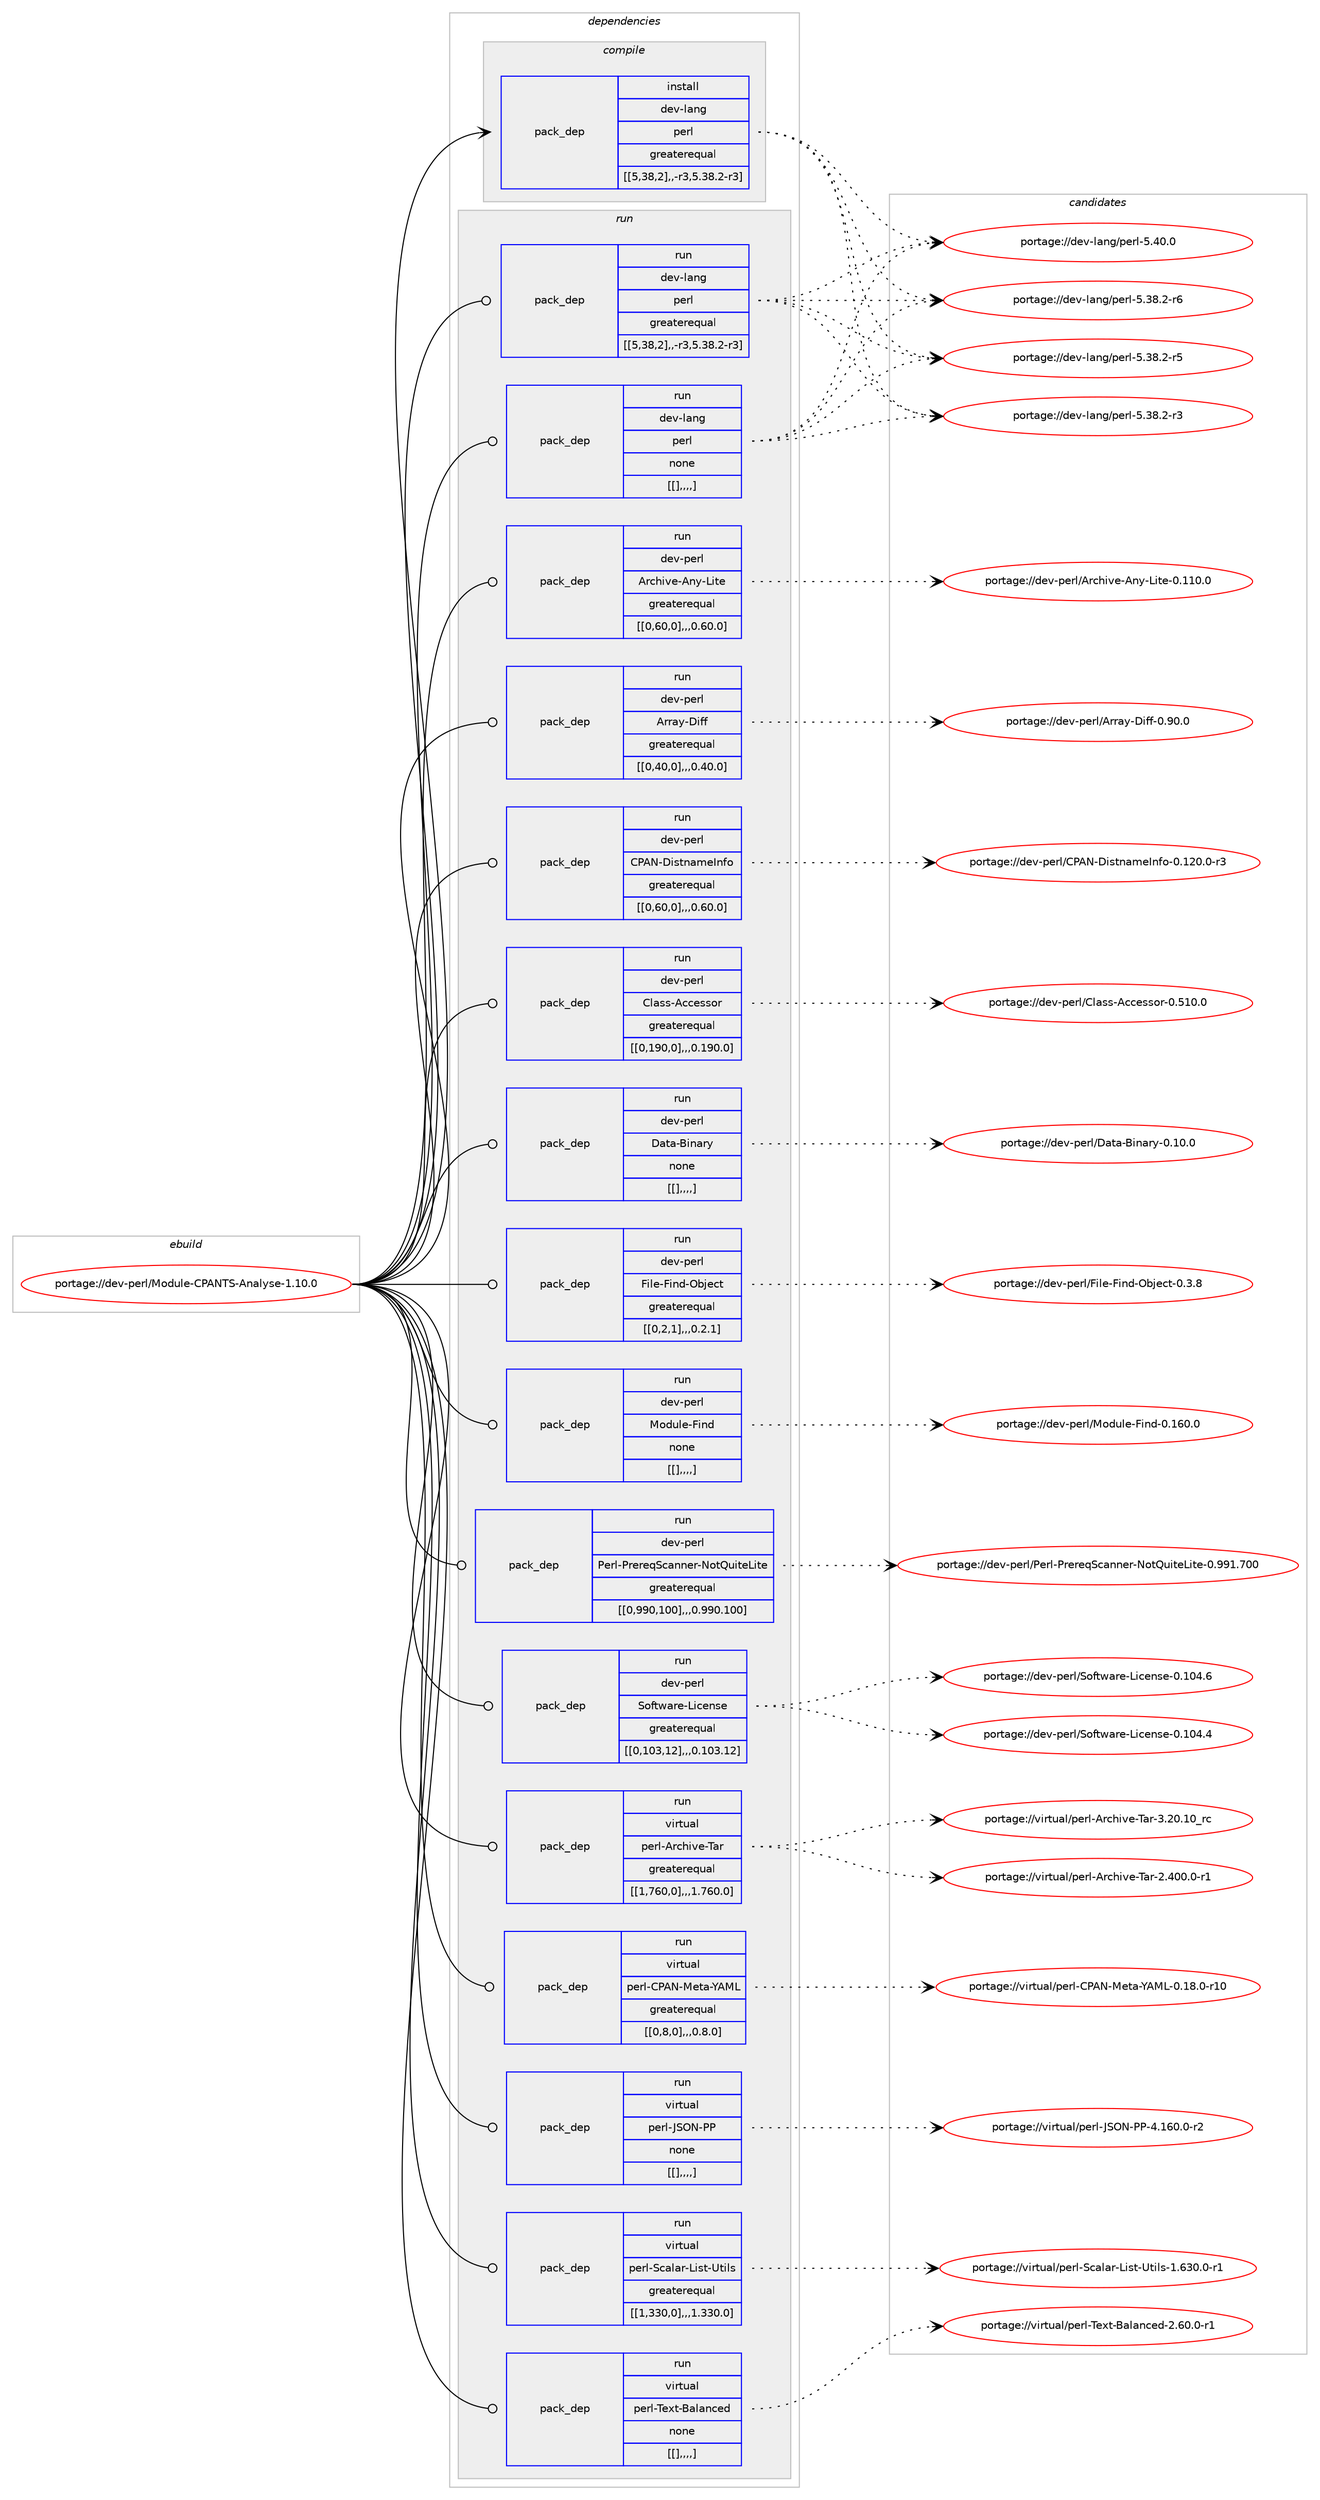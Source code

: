 digraph prolog {

# *************
# Graph options
# *************

newrank=true;
concentrate=true;
compound=true;
graph [rankdir=LR,fontname=Helvetica,fontsize=10,ranksep=1.5];#, ranksep=2.5, nodesep=0.2];
edge  [arrowhead=vee];
node  [fontname=Helvetica,fontsize=10];

# **********
# The ebuild
# **********

subgraph cluster_leftcol {
color=gray;
label=<<i>ebuild</i>>;
id [label="portage://dev-perl/Module-CPANTS-Analyse-1.10.0", color=red, width=4, href="../dev-perl/Module-CPANTS-Analyse-1.10.0.svg"];
}

# ****************
# The dependencies
# ****************

subgraph cluster_midcol {
color=gray;
label=<<i>dependencies</i>>;
subgraph cluster_compile {
fillcolor="#eeeeee";
style=filled;
label=<<i>compile</i>>;
subgraph pack102532 {
dependency134193 [label=<<TABLE BORDER="0" CELLBORDER="1" CELLSPACING="0" CELLPADDING="4" WIDTH="220"><TR><TD ROWSPAN="6" CELLPADDING="30">pack_dep</TD></TR><TR><TD WIDTH="110">install</TD></TR><TR><TD>dev-lang</TD></TR><TR><TD>perl</TD></TR><TR><TD>greaterequal</TD></TR><TR><TD>[[5,38,2],,-r3,5.38.2-r3]</TD></TR></TABLE>>, shape=none, color=blue];
}
id:e -> dependency134193:w [weight=20,style="solid",arrowhead="vee"];
}
subgraph cluster_compileandrun {
fillcolor="#eeeeee";
style=filled;
label=<<i>compile and run</i>>;
}
subgraph cluster_run {
fillcolor="#eeeeee";
style=filled;
label=<<i>run</i>>;
subgraph pack102533 {
dependency134194 [label=<<TABLE BORDER="0" CELLBORDER="1" CELLSPACING="0" CELLPADDING="4" WIDTH="220"><TR><TD ROWSPAN="6" CELLPADDING="30">pack_dep</TD></TR><TR><TD WIDTH="110">run</TD></TR><TR><TD>dev-lang</TD></TR><TR><TD>perl</TD></TR><TR><TD>greaterequal</TD></TR><TR><TD>[[5,38,2],,-r3,5.38.2-r3]</TD></TR></TABLE>>, shape=none, color=blue];
}
id:e -> dependency134194:w [weight=20,style="solid",arrowhead="odot"];
subgraph pack102534 {
dependency134195 [label=<<TABLE BORDER="0" CELLBORDER="1" CELLSPACING="0" CELLPADDING="4" WIDTH="220"><TR><TD ROWSPAN="6" CELLPADDING="30">pack_dep</TD></TR><TR><TD WIDTH="110">run</TD></TR><TR><TD>dev-lang</TD></TR><TR><TD>perl</TD></TR><TR><TD>none</TD></TR><TR><TD>[[],,,,]</TD></TR></TABLE>>, shape=none, color=blue];
}
id:e -> dependency134195:w [weight=20,style="solid",arrowhead="odot"];
subgraph pack102535 {
dependency134196 [label=<<TABLE BORDER="0" CELLBORDER="1" CELLSPACING="0" CELLPADDING="4" WIDTH="220"><TR><TD ROWSPAN="6" CELLPADDING="30">pack_dep</TD></TR><TR><TD WIDTH="110">run</TD></TR><TR><TD>dev-perl</TD></TR><TR><TD>Archive-Any-Lite</TD></TR><TR><TD>greaterequal</TD></TR><TR><TD>[[0,60,0],,,0.60.0]</TD></TR></TABLE>>, shape=none, color=blue];
}
id:e -> dependency134196:w [weight=20,style="solid",arrowhead="odot"];
subgraph pack102536 {
dependency134197 [label=<<TABLE BORDER="0" CELLBORDER="1" CELLSPACING="0" CELLPADDING="4" WIDTH="220"><TR><TD ROWSPAN="6" CELLPADDING="30">pack_dep</TD></TR><TR><TD WIDTH="110">run</TD></TR><TR><TD>dev-perl</TD></TR><TR><TD>Array-Diff</TD></TR><TR><TD>greaterequal</TD></TR><TR><TD>[[0,40,0],,,0.40.0]</TD></TR></TABLE>>, shape=none, color=blue];
}
id:e -> dependency134197:w [weight=20,style="solid",arrowhead="odot"];
subgraph pack102537 {
dependency134198 [label=<<TABLE BORDER="0" CELLBORDER="1" CELLSPACING="0" CELLPADDING="4" WIDTH="220"><TR><TD ROWSPAN="6" CELLPADDING="30">pack_dep</TD></TR><TR><TD WIDTH="110">run</TD></TR><TR><TD>dev-perl</TD></TR><TR><TD>CPAN-DistnameInfo</TD></TR><TR><TD>greaterequal</TD></TR><TR><TD>[[0,60,0],,,0.60.0]</TD></TR></TABLE>>, shape=none, color=blue];
}
id:e -> dependency134198:w [weight=20,style="solid",arrowhead="odot"];
subgraph pack102538 {
dependency134199 [label=<<TABLE BORDER="0" CELLBORDER="1" CELLSPACING="0" CELLPADDING="4" WIDTH="220"><TR><TD ROWSPAN="6" CELLPADDING="30">pack_dep</TD></TR><TR><TD WIDTH="110">run</TD></TR><TR><TD>dev-perl</TD></TR><TR><TD>Class-Accessor</TD></TR><TR><TD>greaterequal</TD></TR><TR><TD>[[0,190,0],,,0.190.0]</TD></TR></TABLE>>, shape=none, color=blue];
}
id:e -> dependency134199:w [weight=20,style="solid",arrowhead="odot"];
subgraph pack102539 {
dependency134200 [label=<<TABLE BORDER="0" CELLBORDER="1" CELLSPACING="0" CELLPADDING="4" WIDTH="220"><TR><TD ROWSPAN="6" CELLPADDING="30">pack_dep</TD></TR><TR><TD WIDTH="110">run</TD></TR><TR><TD>dev-perl</TD></TR><TR><TD>Data-Binary</TD></TR><TR><TD>none</TD></TR><TR><TD>[[],,,,]</TD></TR></TABLE>>, shape=none, color=blue];
}
id:e -> dependency134200:w [weight=20,style="solid",arrowhead="odot"];
subgraph pack102540 {
dependency134201 [label=<<TABLE BORDER="0" CELLBORDER="1" CELLSPACING="0" CELLPADDING="4" WIDTH="220"><TR><TD ROWSPAN="6" CELLPADDING="30">pack_dep</TD></TR><TR><TD WIDTH="110">run</TD></TR><TR><TD>dev-perl</TD></TR><TR><TD>File-Find-Object</TD></TR><TR><TD>greaterequal</TD></TR><TR><TD>[[0,2,1],,,0.2.1]</TD></TR></TABLE>>, shape=none, color=blue];
}
id:e -> dependency134201:w [weight=20,style="solid",arrowhead="odot"];
subgraph pack102541 {
dependency134202 [label=<<TABLE BORDER="0" CELLBORDER="1" CELLSPACING="0" CELLPADDING="4" WIDTH="220"><TR><TD ROWSPAN="6" CELLPADDING="30">pack_dep</TD></TR><TR><TD WIDTH="110">run</TD></TR><TR><TD>dev-perl</TD></TR><TR><TD>Module-Find</TD></TR><TR><TD>none</TD></TR><TR><TD>[[],,,,]</TD></TR></TABLE>>, shape=none, color=blue];
}
id:e -> dependency134202:w [weight=20,style="solid",arrowhead="odot"];
subgraph pack102542 {
dependency134203 [label=<<TABLE BORDER="0" CELLBORDER="1" CELLSPACING="0" CELLPADDING="4" WIDTH="220"><TR><TD ROWSPAN="6" CELLPADDING="30">pack_dep</TD></TR><TR><TD WIDTH="110">run</TD></TR><TR><TD>dev-perl</TD></TR><TR><TD>Perl-PrereqScanner-NotQuiteLite</TD></TR><TR><TD>greaterequal</TD></TR><TR><TD>[[0,990,100],,,0.990.100]</TD></TR></TABLE>>, shape=none, color=blue];
}
id:e -> dependency134203:w [weight=20,style="solid",arrowhead="odot"];
subgraph pack102543 {
dependency134204 [label=<<TABLE BORDER="0" CELLBORDER="1" CELLSPACING="0" CELLPADDING="4" WIDTH="220"><TR><TD ROWSPAN="6" CELLPADDING="30">pack_dep</TD></TR><TR><TD WIDTH="110">run</TD></TR><TR><TD>dev-perl</TD></TR><TR><TD>Software-License</TD></TR><TR><TD>greaterequal</TD></TR><TR><TD>[[0,103,12],,,0.103.12]</TD></TR></TABLE>>, shape=none, color=blue];
}
id:e -> dependency134204:w [weight=20,style="solid",arrowhead="odot"];
subgraph pack102544 {
dependency134205 [label=<<TABLE BORDER="0" CELLBORDER="1" CELLSPACING="0" CELLPADDING="4" WIDTH="220"><TR><TD ROWSPAN="6" CELLPADDING="30">pack_dep</TD></TR><TR><TD WIDTH="110">run</TD></TR><TR><TD>virtual</TD></TR><TR><TD>perl-Archive-Tar</TD></TR><TR><TD>greaterequal</TD></TR><TR><TD>[[1,760,0],,,1.760.0]</TD></TR></TABLE>>, shape=none, color=blue];
}
id:e -> dependency134205:w [weight=20,style="solid",arrowhead="odot"];
subgraph pack102545 {
dependency134206 [label=<<TABLE BORDER="0" CELLBORDER="1" CELLSPACING="0" CELLPADDING="4" WIDTH="220"><TR><TD ROWSPAN="6" CELLPADDING="30">pack_dep</TD></TR><TR><TD WIDTH="110">run</TD></TR><TR><TD>virtual</TD></TR><TR><TD>perl-CPAN-Meta-YAML</TD></TR><TR><TD>greaterequal</TD></TR><TR><TD>[[0,8,0],,,0.8.0]</TD></TR></TABLE>>, shape=none, color=blue];
}
id:e -> dependency134206:w [weight=20,style="solid",arrowhead="odot"];
subgraph pack102546 {
dependency134207 [label=<<TABLE BORDER="0" CELLBORDER="1" CELLSPACING="0" CELLPADDING="4" WIDTH="220"><TR><TD ROWSPAN="6" CELLPADDING="30">pack_dep</TD></TR><TR><TD WIDTH="110">run</TD></TR><TR><TD>virtual</TD></TR><TR><TD>perl-JSON-PP</TD></TR><TR><TD>none</TD></TR><TR><TD>[[],,,,]</TD></TR></TABLE>>, shape=none, color=blue];
}
id:e -> dependency134207:w [weight=20,style="solid",arrowhead="odot"];
subgraph pack102547 {
dependency134208 [label=<<TABLE BORDER="0" CELLBORDER="1" CELLSPACING="0" CELLPADDING="4" WIDTH="220"><TR><TD ROWSPAN="6" CELLPADDING="30">pack_dep</TD></TR><TR><TD WIDTH="110">run</TD></TR><TR><TD>virtual</TD></TR><TR><TD>perl-Scalar-List-Utils</TD></TR><TR><TD>greaterequal</TD></TR><TR><TD>[[1,330,0],,,1.330.0]</TD></TR></TABLE>>, shape=none, color=blue];
}
id:e -> dependency134208:w [weight=20,style="solid",arrowhead="odot"];
subgraph pack102548 {
dependency134209 [label=<<TABLE BORDER="0" CELLBORDER="1" CELLSPACING="0" CELLPADDING="4" WIDTH="220"><TR><TD ROWSPAN="6" CELLPADDING="30">pack_dep</TD></TR><TR><TD WIDTH="110">run</TD></TR><TR><TD>virtual</TD></TR><TR><TD>perl-Text-Balanced</TD></TR><TR><TD>none</TD></TR><TR><TD>[[],,,,]</TD></TR></TABLE>>, shape=none, color=blue];
}
id:e -> dependency134209:w [weight=20,style="solid",arrowhead="odot"];
}
}

# **************
# The candidates
# **************

subgraph cluster_choices {
rank=same;
color=gray;
label=<<i>candidates</i>>;

subgraph choice102532 {
color=black;
nodesep=1;
choice10010111845108971101034711210111410845534652484648 [label="portage://dev-lang/perl-5.40.0", color=red, width=4,href="../dev-lang/perl-5.40.0.svg"];
choice100101118451089711010347112101114108455346515646504511454 [label="portage://dev-lang/perl-5.38.2-r6", color=red, width=4,href="../dev-lang/perl-5.38.2-r6.svg"];
choice100101118451089711010347112101114108455346515646504511453 [label="portage://dev-lang/perl-5.38.2-r5", color=red, width=4,href="../dev-lang/perl-5.38.2-r5.svg"];
choice100101118451089711010347112101114108455346515646504511451 [label="portage://dev-lang/perl-5.38.2-r3", color=red, width=4,href="../dev-lang/perl-5.38.2-r3.svg"];
dependency134193:e -> choice10010111845108971101034711210111410845534652484648:w [style=dotted,weight="100"];
dependency134193:e -> choice100101118451089711010347112101114108455346515646504511454:w [style=dotted,weight="100"];
dependency134193:e -> choice100101118451089711010347112101114108455346515646504511453:w [style=dotted,weight="100"];
dependency134193:e -> choice100101118451089711010347112101114108455346515646504511451:w [style=dotted,weight="100"];
}
subgraph choice102533 {
color=black;
nodesep=1;
choice10010111845108971101034711210111410845534652484648 [label="portage://dev-lang/perl-5.40.0", color=red, width=4,href="../dev-lang/perl-5.40.0.svg"];
choice100101118451089711010347112101114108455346515646504511454 [label="portage://dev-lang/perl-5.38.2-r6", color=red, width=4,href="../dev-lang/perl-5.38.2-r6.svg"];
choice100101118451089711010347112101114108455346515646504511453 [label="portage://dev-lang/perl-5.38.2-r5", color=red, width=4,href="../dev-lang/perl-5.38.2-r5.svg"];
choice100101118451089711010347112101114108455346515646504511451 [label="portage://dev-lang/perl-5.38.2-r3", color=red, width=4,href="../dev-lang/perl-5.38.2-r3.svg"];
dependency134194:e -> choice10010111845108971101034711210111410845534652484648:w [style=dotted,weight="100"];
dependency134194:e -> choice100101118451089711010347112101114108455346515646504511454:w [style=dotted,weight="100"];
dependency134194:e -> choice100101118451089711010347112101114108455346515646504511453:w [style=dotted,weight="100"];
dependency134194:e -> choice100101118451089711010347112101114108455346515646504511451:w [style=dotted,weight="100"];
}
subgraph choice102534 {
color=black;
nodesep=1;
choice10010111845108971101034711210111410845534652484648 [label="portage://dev-lang/perl-5.40.0", color=red, width=4,href="../dev-lang/perl-5.40.0.svg"];
choice100101118451089711010347112101114108455346515646504511454 [label="portage://dev-lang/perl-5.38.2-r6", color=red, width=4,href="../dev-lang/perl-5.38.2-r6.svg"];
choice100101118451089711010347112101114108455346515646504511453 [label="portage://dev-lang/perl-5.38.2-r5", color=red, width=4,href="../dev-lang/perl-5.38.2-r5.svg"];
choice100101118451089711010347112101114108455346515646504511451 [label="portage://dev-lang/perl-5.38.2-r3", color=red, width=4,href="../dev-lang/perl-5.38.2-r3.svg"];
dependency134195:e -> choice10010111845108971101034711210111410845534652484648:w [style=dotted,weight="100"];
dependency134195:e -> choice100101118451089711010347112101114108455346515646504511454:w [style=dotted,weight="100"];
dependency134195:e -> choice100101118451089711010347112101114108455346515646504511453:w [style=dotted,weight="100"];
dependency134195:e -> choice100101118451089711010347112101114108455346515646504511451:w [style=dotted,weight="100"];
}
subgraph choice102535 {
color=black;
nodesep=1;
choice10010111845112101114108476511499104105118101456511012145761051161014548464949484648 [label="portage://dev-perl/Archive-Any-Lite-0.110.0", color=red, width=4,href="../dev-perl/Archive-Any-Lite-0.110.0.svg"];
dependency134196:e -> choice10010111845112101114108476511499104105118101456511012145761051161014548464949484648:w [style=dotted,weight="100"];
}
subgraph choice102536 {
color=black;
nodesep=1;
choice10010111845112101114108476511411497121456810510210245484657484648 [label="portage://dev-perl/Array-Diff-0.90.0", color=red, width=4,href="../dev-perl/Array-Diff-0.90.0.svg"];
dependency134197:e -> choice10010111845112101114108476511411497121456810510210245484657484648:w [style=dotted,weight="100"];
}
subgraph choice102537 {
color=black;
nodesep=1;
choice1001011184511210111410847678065784568105115116110971091017311010211145484649504846484511451 [label="portage://dev-perl/CPAN-DistnameInfo-0.120.0-r3", color=red, width=4,href="../dev-perl/CPAN-DistnameInfo-0.120.0-r3.svg"];
dependency134198:e -> choice1001011184511210111410847678065784568105115116110971091017311010211145484649504846484511451:w [style=dotted,weight="100"];
}
subgraph choice102538 {
color=black;
nodesep=1;
choice10010111845112101114108476710897115115456599991011151151111144548465349484648 [label="portage://dev-perl/Class-Accessor-0.510.0", color=red, width=4,href="../dev-perl/Class-Accessor-0.510.0.svg"];
dependency134199:e -> choice10010111845112101114108476710897115115456599991011151151111144548465349484648:w [style=dotted,weight="100"];
}
subgraph choice102539 {
color=black;
nodesep=1;
choice100101118451121011141084768971169745661051109711412145484649484648 [label="portage://dev-perl/Data-Binary-0.10.0", color=red, width=4,href="../dev-perl/Data-Binary-0.10.0.svg"];
dependency134200:e -> choice100101118451121011141084768971169745661051109711412145484649484648:w [style=dotted,weight="100"];
}
subgraph choice102540 {
color=black;
nodesep=1;
choice100101118451121011141084770105108101457010511010045799810610199116454846514656 [label="portage://dev-perl/File-Find-Object-0.3.8", color=red, width=4,href="../dev-perl/File-Find-Object-0.3.8.svg"];
dependency134201:e -> choice100101118451121011141084770105108101457010511010045799810610199116454846514656:w [style=dotted,weight="100"];
}
subgraph choice102541 {
color=black;
nodesep=1;
choice10010111845112101114108477711110011710810145701051101004548464954484648 [label="portage://dev-perl/Module-Find-0.160.0", color=red, width=4,href="../dev-perl/Module-Find-0.160.0.svg"];
dependency134202:e -> choice10010111845112101114108477711110011710810145701051101004548464954484648:w [style=dotted,weight="100"];
}
subgraph choice102542 {
color=black;
nodesep=1;
choice10010111845112101114108478010111410845801141011141011138399971101101011144578111116811171051161017610511610145484657574946554848 [label="portage://dev-perl/Perl-PrereqScanner-NotQuiteLite-0.991.700", color=red, width=4,href="../dev-perl/Perl-PrereqScanner-NotQuiteLite-0.991.700.svg"];
dependency134203:e -> choice10010111845112101114108478010111410845801141011141011138399971101101011144578111116811171051161017610511610145484657574946554848:w [style=dotted,weight="100"];
}
subgraph choice102543 {
color=black;
nodesep=1;
choice100101118451121011141084783111102116119971141014576105991011101151014548464948524654 [label="portage://dev-perl/Software-License-0.104.6", color=red, width=4,href="../dev-perl/Software-License-0.104.6.svg"];
choice100101118451121011141084783111102116119971141014576105991011101151014548464948524652 [label="portage://dev-perl/Software-License-0.104.4", color=red, width=4,href="../dev-perl/Software-License-0.104.4.svg"];
dependency134204:e -> choice100101118451121011141084783111102116119971141014576105991011101151014548464948524654:w [style=dotted,weight="100"];
dependency134204:e -> choice100101118451121011141084783111102116119971141014576105991011101151014548464948524652:w [style=dotted,weight="100"];
}
subgraph choice102544 {
color=black;
nodesep=1;
choice118105114116117971084711210111410845651149910410511810145849711445514650484649489511499 [label="portage://virtual/perl-Archive-Tar-3.20.10_rc", color=red, width=4,href="../virtual/perl-Archive-Tar-3.20.10_rc.svg"];
choice118105114116117971084711210111410845651149910410511810145849711445504652484846484511449 [label="portage://virtual/perl-Archive-Tar-2.400.0-r1", color=red, width=4,href="../virtual/perl-Archive-Tar-2.400.0-r1.svg"];
dependency134205:e -> choice118105114116117971084711210111410845651149910410511810145849711445514650484649489511499:w [style=dotted,weight="100"];
dependency134205:e -> choice118105114116117971084711210111410845651149910410511810145849711445504652484846484511449:w [style=dotted,weight="100"];
}
subgraph choice102545 {
color=black;
nodesep=1;
choice11810511411611797108471121011141084567806578457710111697458965777645484649564648451144948 [label="portage://virtual/perl-CPAN-Meta-YAML-0.18.0-r10", color=red, width=4,href="../virtual/perl-CPAN-Meta-YAML-0.18.0-r10.svg"];
dependency134206:e -> choice11810511411611797108471121011141084567806578457710111697458965777645484649564648451144948:w [style=dotted,weight="100"];
}
subgraph choice102546 {
color=black;
nodesep=1;
choice1181051141161179710847112101114108457483797845808045524649544846484511450 [label="portage://virtual/perl-JSON-PP-4.160.0-r2", color=red, width=4,href="../virtual/perl-JSON-PP-4.160.0-r2.svg"];
dependency134207:e -> choice1181051141161179710847112101114108457483797845808045524649544846484511450:w [style=dotted,weight="100"];
}
subgraph choice102547 {
color=black;
nodesep=1;
choice118105114116117971084711210111410845839997108971144576105115116458511610510811545494654514846484511449 [label="portage://virtual/perl-Scalar-List-Utils-1.630.0-r1", color=red, width=4,href="../virtual/perl-Scalar-List-Utils-1.630.0-r1.svg"];
dependency134208:e -> choice118105114116117971084711210111410845839997108971144576105115116458511610510811545494654514846484511449:w [style=dotted,weight="100"];
}
subgraph choice102548 {
color=black;
nodesep=1;
choice118105114116117971084711210111410845841011201164566971089711099101100455046544846484511449 [label="portage://virtual/perl-Text-Balanced-2.60.0-r1", color=red, width=4,href="../virtual/perl-Text-Balanced-2.60.0-r1.svg"];
dependency134209:e -> choice118105114116117971084711210111410845841011201164566971089711099101100455046544846484511449:w [style=dotted,weight="100"];
}
}

}
